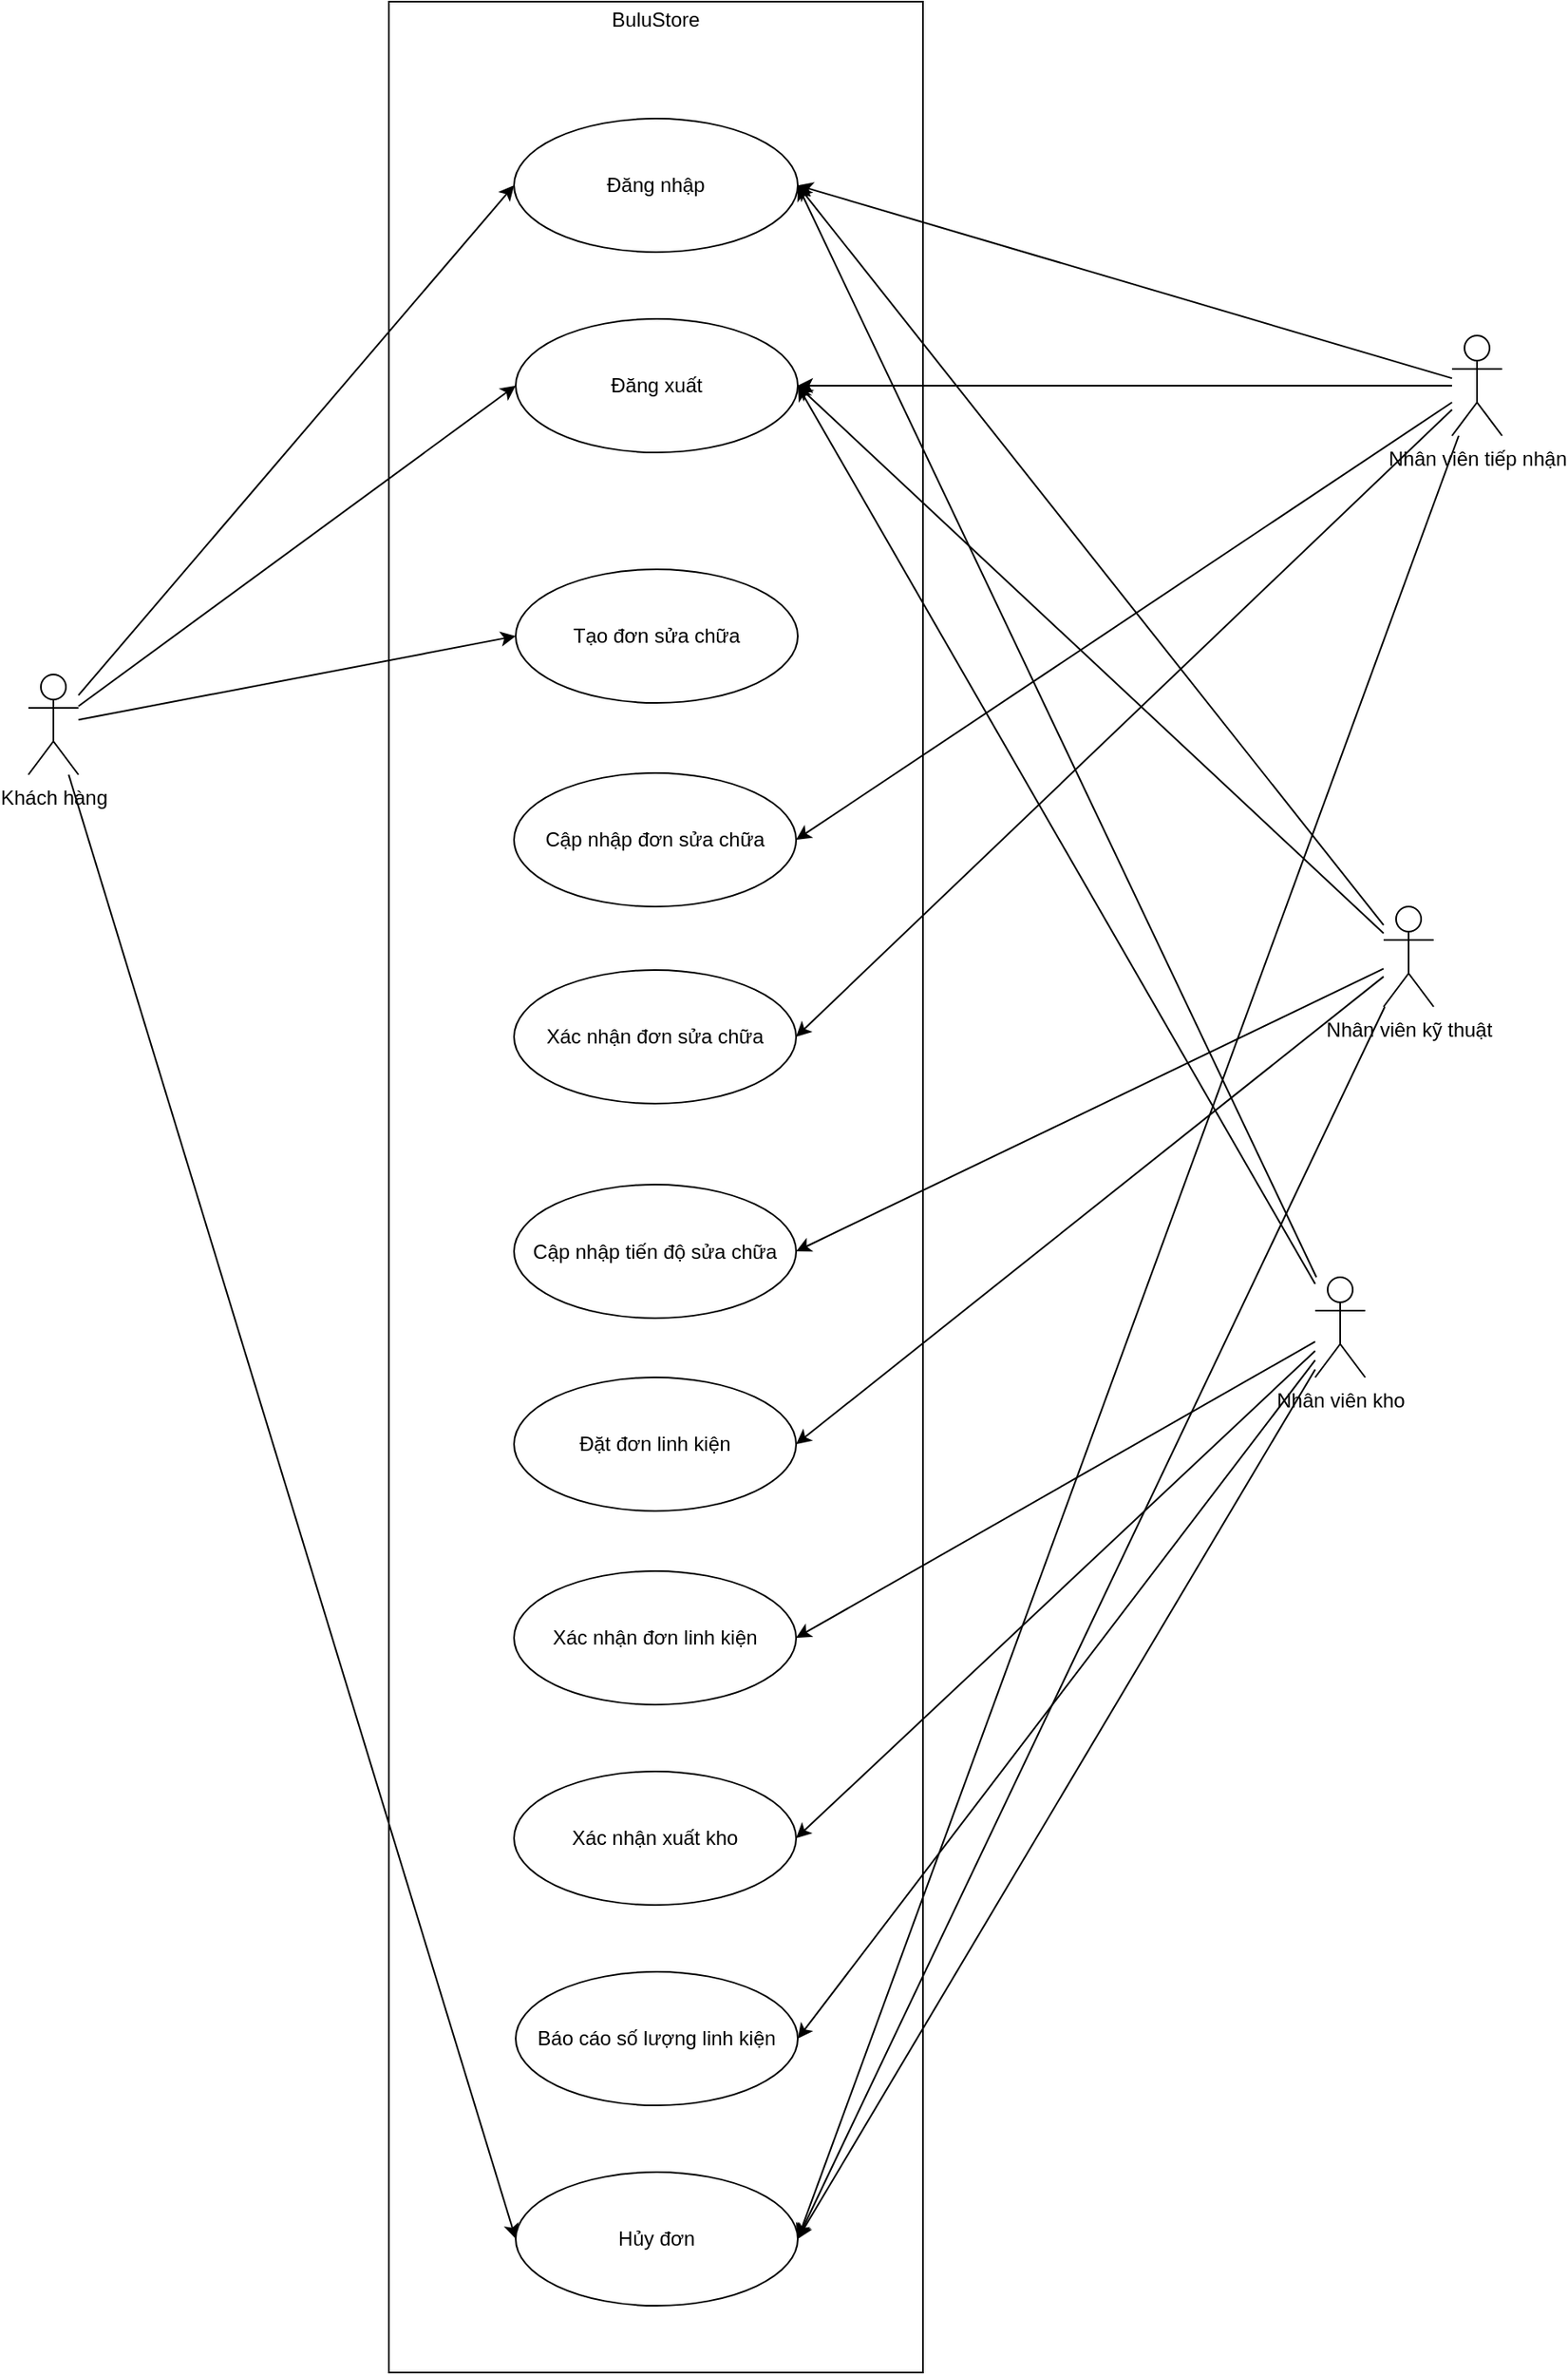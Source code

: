 <mxfile>
    <diagram name="Page-1" id="0783ab3e-0a74-02c8-0abd-f7b4e66b4bec">
        <mxGraphModel dx="1431" dy="804" grid="1" gridSize="10" guides="1" tooltips="1" connect="1" arrows="1" fold="1" page="0" pageScale="1" pageWidth="850" pageHeight="1100" background="none" math="0" shadow="0">
            <root>
                <mxCell id="0"/>
                <mxCell id="1" parent="0"/>
                <mxCell id="Ric0sPnfqpT9NyHoMaOo-44" value="&lt;p style=&quot;margin:0px;margin-top:4px;text-align:center;&quot;&gt;BuluStore&lt;/p&gt;" style="verticalAlign=top;align=left;overflow=fill;fontSize=12;fontFamily=Helvetica;html=1;whiteSpace=wrap;fillColor=none;" parent="1" vertex="1">
                    <mxGeometry x="240" y="220" width="320" height="1420" as="geometry"/>
                </mxCell>
                <mxCell id="aJT36oUfLWcjIFD0-6On-19" style="rounded=0;orthogonalLoop=1;jettySize=auto;html=1;entryX=1;entryY=0.5;entryDx=0;entryDy=0;" parent="1" source="Ric0sPnfqpT9NyHoMaOo-24" target="Ric0sPnfqpT9NyHoMaOo-4" edge="1">
                    <mxGeometry relative="1" as="geometry"/>
                </mxCell>
                <mxCell id="aJT36oUfLWcjIFD0-6On-20" style="rounded=0;orthogonalLoop=1;jettySize=auto;html=1;entryX=1;entryY=0.5;entryDx=0;entryDy=0;" parent="1" source="Ric0sPnfqpT9NyHoMaOo-24" target="Ric0sPnfqpT9NyHoMaOo-3" edge="1">
                    <mxGeometry relative="1" as="geometry"/>
                </mxCell>
                <mxCell id="aJT36oUfLWcjIFD0-6On-30" style="rounded=0;orthogonalLoop=1;jettySize=auto;html=1;entryX=1;entryY=0.5;entryDx=0;entryDy=0;" parent="1" source="Ric0sPnfqpT9NyHoMaOo-24" target="aJT36oUfLWcjIFD0-6On-29" edge="1">
                    <mxGeometry relative="1" as="geometry"/>
                </mxCell>
                <mxCell id="aJT36oUfLWcjIFD0-6On-32" style="rounded=0;orthogonalLoop=1;jettySize=auto;html=1;entryX=1;entryY=0.5;entryDx=0;entryDy=0;" parent="1" source="Ric0sPnfqpT9NyHoMaOo-24" target="aJT36oUfLWcjIFD0-6On-31" edge="1">
                    <mxGeometry relative="1" as="geometry"/>
                </mxCell>
                <mxCell id="aJT36oUfLWcjIFD0-6On-42" style="rounded=0;orthogonalLoop=1;jettySize=auto;html=1;entryX=1;entryY=0.5;entryDx=0;entryDy=0;" parent="1" source="Ric0sPnfqpT9NyHoMaOo-24" target="aJT36oUfLWcjIFD0-6On-40" edge="1">
                    <mxGeometry relative="1" as="geometry"/>
                </mxCell>
                <mxCell id="Ric0sPnfqpT9NyHoMaOo-24" value="Nhân viên kỹ thuật" style="shape=umlActor;verticalLabelPosition=bottom;verticalAlign=top;html=1;outlineConnect=0;" parent="1" vertex="1">
                    <mxGeometry x="836" y="762" width="30" height="60" as="geometry"/>
                </mxCell>
                <mxCell id="aJT36oUfLWcjIFD0-6On-17" style="rounded=0;orthogonalLoop=1;jettySize=auto;html=1;" parent="1" source="Ric0sPnfqpT9NyHoMaOo-1" target="Ric0sPnfqpT9NyHoMaOo-3" edge="1">
                    <mxGeometry relative="1" as="geometry"/>
                </mxCell>
                <mxCell id="aJT36oUfLWcjIFD0-6On-18" style="rounded=0;orthogonalLoop=1;jettySize=auto;html=1;entryX=1;entryY=0.5;entryDx=0;entryDy=0;" parent="1" source="Ric0sPnfqpT9NyHoMaOo-1" target="Ric0sPnfqpT9NyHoMaOo-4" edge="1">
                    <mxGeometry relative="1" as="geometry"/>
                </mxCell>
                <mxCell id="aJT36oUfLWcjIFD0-6On-24" style="rounded=0;orthogonalLoop=1;jettySize=auto;html=1;entryX=1;entryY=0.5;entryDx=0;entryDy=0;" parent="1" source="Ric0sPnfqpT9NyHoMaOo-1" target="aJT36oUfLWcjIFD0-6On-23" edge="1">
                    <mxGeometry relative="1" as="geometry"/>
                </mxCell>
                <mxCell id="aJT36oUfLWcjIFD0-6On-26" style="rounded=0;orthogonalLoop=1;jettySize=auto;html=1;entryX=1;entryY=0.5;entryDx=0;entryDy=0;" parent="1" source="Ric0sPnfqpT9NyHoMaOo-1" target="aJT36oUfLWcjIFD0-6On-25" edge="1">
                    <mxGeometry relative="1" as="geometry"/>
                </mxCell>
                <mxCell id="aJT36oUfLWcjIFD0-6On-44" style="rounded=0;orthogonalLoop=1;jettySize=auto;html=1;entryX=1;entryY=0.5;entryDx=0;entryDy=0;" parent="1" source="Ric0sPnfqpT9NyHoMaOo-1" target="aJT36oUfLWcjIFD0-6On-40" edge="1">
                    <mxGeometry relative="1" as="geometry"/>
                </mxCell>
                <mxCell id="Ric0sPnfqpT9NyHoMaOo-1" value="Nhân viên tiếp nhận" style="shape=umlActor;verticalLabelPosition=bottom;verticalAlign=top;html=1;outlineConnect=0;" parent="1" vertex="1">
                    <mxGeometry x="877" y="420" width="30" height="60" as="geometry"/>
                </mxCell>
                <mxCell id="Ric0sPnfqpT9NyHoMaOo-3" value="Đăng xuất" style="ellipse;whiteSpace=wrap;html=1;" parent="1" vertex="1">
                    <mxGeometry x="316" y="410" width="169" height="80" as="geometry"/>
                </mxCell>
                <mxCell id="Ric0sPnfqpT9NyHoMaOo-4" value="Đăng nhập" style="ellipse;whiteSpace=wrap;html=1;" parent="1" vertex="1">
                    <mxGeometry x="315" y="290" width="170" height="80" as="geometry"/>
                </mxCell>
                <mxCell id="aJT36oUfLWcjIFD0-6On-13" style="rounded=0;orthogonalLoop=1;jettySize=auto;html=1;entryX=0;entryY=0.5;entryDx=0;entryDy=0;" parent="1" source="RY7liNMhLevqlzCUTQ8b-11" target="Ric0sPnfqpT9NyHoMaOo-4" edge="1">
                    <mxGeometry relative="1" as="geometry"/>
                </mxCell>
                <mxCell id="aJT36oUfLWcjIFD0-6On-14" style="rounded=0;orthogonalLoop=1;jettySize=auto;html=1;entryX=0;entryY=0.5;entryDx=0;entryDy=0;" parent="1" source="RY7liNMhLevqlzCUTQ8b-11" target="Ric0sPnfqpT9NyHoMaOo-3" edge="1">
                    <mxGeometry relative="1" as="geometry"/>
                </mxCell>
                <mxCell id="aJT36oUfLWcjIFD0-6On-22" style="rounded=0;orthogonalLoop=1;jettySize=auto;html=1;entryX=0;entryY=0.5;entryDx=0;entryDy=0;" parent="1" source="RY7liNMhLevqlzCUTQ8b-11" target="aJT36oUfLWcjIFD0-6On-21" edge="1">
                    <mxGeometry relative="1" as="geometry"/>
                </mxCell>
                <mxCell id="aJT36oUfLWcjIFD0-6On-41" style="rounded=0;orthogonalLoop=1;jettySize=auto;html=1;entryX=0;entryY=0.5;entryDx=0;entryDy=0;" parent="1" source="RY7liNMhLevqlzCUTQ8b-11" target="aJT36oUfLWcjIFD0-6On-40" edge="1">
                    <mxGeometry relative="1" as="geometry"/>
                </mxCell>
                <mxCell id="RY7liNMhLevqlzCUTQ8b-11" value="Khách hàng" style="shape=umlActor;verticalLabelPosition=bottom;verticalAlign=top;html=1;outlineConnect=0;" parent="1" vertex="1">
                    <mxGeometry x="24" y="623" width="30" height="60" as="geometry"/>
                </mxCell>
                <mxCell id="aJT36oUfLWcjIFD0-6On-15" style="rounded=0;orthogonalLoop=1;jettySize=auto;html=1;entryX=1;entryY=0.5;entryDx=0;entryDy=0;" parent="1" source="aJT36oUfLWcjIFD0-6On-9" target="Ric0sPnfqpT9NyHoMaOo-4" edge="1">
                    <mxGeometry relative="1" as="geometry"/>
                </mxCell>
                <mxCell id="aJT36oUfLWcjIFD0-6On-16" style="rounded=0;orthogonalLoop=1;jettySize=auto;html=1;entryX=1;entryY=0.5;entryDx=0;entryDy=0;" parent="1" source="aJT36oUfLWcjIFD0-6On-9" target="Ric0sPnfqpT9NyHoMaOo-3" edge="1">
                    <mxGeometry relative="1" as="geometry"/>
                </mxCell>
                <mxCell id="aJT36oUfLWcjIFD0-6On-35" style="rounded=0;orthogonalLoop=1;jettySize=auto;html=1;entryX=1;entryY=0.5;entryDx=0;entryDy=0;" parent="1" source="aJT36oUfLWcjIFD0-6On-9" target="aJT36oUfLWcjIFD0-6On-33" edge="1">
                    <mxGeometry relative="1" as="geometry"/>
                </mxCell>
                <mxCell id="aJT36oUfLWcjIFD0-6On-37" style="rounded=0;orthogonalLoop=1;jettySize=auto;html=1;entryX=1;entryY=0.5;entryDx=0;entryDy=0;" parent="1" source="aJT36oUfLWcjIFD0-6On-9" target="aJT36oUfLWcjIFD0-6On-36" edge="1">
                    <mxGeometry relative="1" as="geometry"/>
                </mxCell>
                <mxCell id="aJT36oUfLWcjIFD0-6On-39" style="rounded=0;orthogonalLoop=1;jettySize=auto;html=1;entryX=1;entryY=0.5;entryDx=0;entryDy=0;" parent="1" source="aJT36oUfLWcjIFD0-6On-9" target="aJT36oUfLWcjIFD0-6On-38" edge="1">
                    <mxGeometry relative="1" as="geometry"/>
                </mxCell>
                <mxCell id="aJT36oUfLWcjIFD0-6On-43" style="rounded=0;orthogonalLoop=1;jettySize=auto;html=1;entryX=1;entryY=0.5;entryDx=0;entryDy=0;" parent="1" source="aJT36oUfLWcjIFD0-6On-9" target="aJT36oUfLWcjIFD0-6On-40" edge="1">
                    <mxGeometry relative="1" as="geometry"/>
                </mxCell>
                <mxCell id="aJT36oUfLWcjIFD0-6On-9" value="Nhân viên kho" style="shape=umlActor;verticalLabelPosition=bottom;verticalAlign=top;html=1;outlineConnect=0;" parent="1" vertex="1">
                    <mxGeometry x="795" y="984" width="30" height="60" as="geometry"/>
                </mxCell>
                <mxCell id="aJT36oUfLWcjIFD0-6On-21" value="Tạo đơn sửa chữa" style="ellipse;whiteSpace=wrap;html=1;" parent="1" vertex="1">
                    <mxGeometry x="316" y="560" width="169" height="80" as="geometry"/>
                </mxCell>
                <mxCell id="aJT36oUfLWcjIFD0-6On-23" value="Cập nhập đơn sửa chữa" style="ellipse;whiteSpace=wrap;html=1;" parent="1" vertex="1">
                    <mxGeometry x="315" y="682" width="169" height="80" as="geometry"/>
                </mxCell>
                <mxCell id="aJT36oUfLWcjIFD0-6On-25" value="Xác nhận đơn sửa chữa" style="ellipse;whiteSpace=wrap;html=1;" parent="1" vertex="1">
                    <mxGeometry x="315" y="800" width="169" height="80" as="geometry"/>
                </mxCell>
                <mxCell id="aJT36oUfLWcjIFD0-6On-29" value="Cập nhập tiến độ sửa chữa" style="ellipse;whiteSpace=wrap;html=1;" parent="1" vertex="1">
                    <mxGeometry x="315" y="928.5" width="169" height="80" as="geometry"/>
                </mxCell>
                <mxCell id="aJT36oUfLWcjIFD0-6On-31" value="Đặt đơn linh kiện" style="ellipse;whiteSpace=wrap;html=1;" parent="1" vertex="1">
                    <mxGeometry x="315" y="1044" width="169" height="80" as="geometry"/>
                </mxCell>
                <mxCell id="aJT36oUfLWcjIFD0-6On-33" value="Xác nhận đơn linh kiện" style="ellipse;whiteSpace=wrap;html=1;" parent="1" vertex="1">
                    <mxGeometry x="315" y="1160" width="169" height="80" as="geometry"/>
                </mxCell>
                <mxCell id="aJT36oUfLWcjIFD0-6On-36" value="Xác nhận xuất kho" style="ellipse;whiteSpace=wrap;html=1;" parent="1" vertex="1">
                    <mxGeometry x="315" y="1280" width="169" height="80" as="geometry"/>
                </mxCell>
                <mxCell id="aJT36oUfLWcjIFD0-6On-38" value="Báo cáo số lượng linh kiện" style="ellipse;whiteSpace=wrap;html=1;" parent="1" vertex="1">
                    <mxGeometry x="316" y="1400" width="169" height="80" as="geometry"/>
                </mxCell>
                <mxCell id="aJT36oUfLWcjIFD0-6On-40" value="Hủy đơn" style="ellipse;whiteSpace=wrap;html=1;" parent="1" vertex="1">
                    <mxGeometry x="316" y="1520" width="169" height="80" as="geometry"/>
                </mxCell>
            </root>
        </mxGraphModel>
    </diagram>
</mxfile>